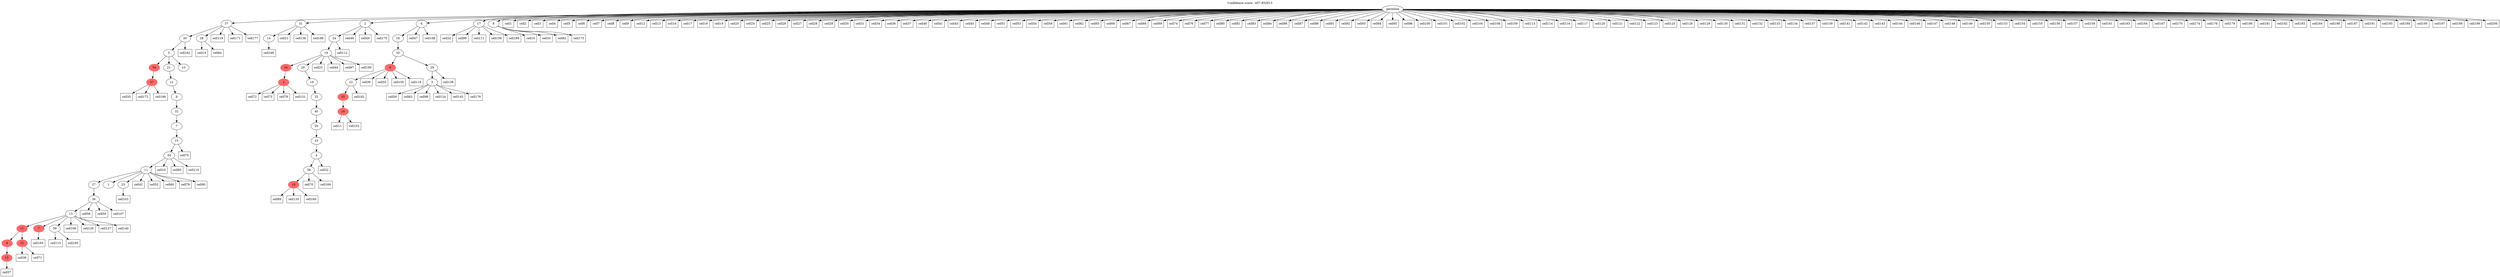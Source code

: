 digraph g {
	"50" -> "51";
	"51" [color=indianred1, style=filled, label="37"];
	"46" -> "47";
	"47" [color=indianred1, style=filled, label="15"];
	"44" -> "45";
	"45" [color=indianred1, style=filled, label="32"];
	"44" -> "46";
	"46" [color=indianred1, style=filled, label="9"];
	"41" -> "42";
	"42" [color=indianred1, style=filled, label="7"];
	"41" -> "43";
	"43" [label="39"];
	"41" -> "44";
	"44" [color=indianred1, style=filled, label="11"];
	"40" -> "41";
	"41" [label="13"];
	"39" -> "40";
	"40" [label="36"];
	"38" -> "39";
	"39" [label="27"];
	"38" -> "48";
	"48" [label="1"];
	"38" -> "49";
	"49" [label="23"];
	"37" -> "38";
	"38" [label="11"];
	"36" -> "37";
	"37" [label="34"];
	"35" -> "36";
	"36" [label="15"];
	"34" -> "35";
	"35" [label="7"];
	"33" -> "34";
	"34" [label="32"];
	"32" -> "33";
	"33" [label="9"];
	"31" -> "32";
	"32" [label="12"];
	"30" -> "31";
	"31" [label="21"];
	"30" -> "50";
	"50" [color=indianred1, style=filled, label="30"];
	"30" -> "52";
	"52" [label="10"];
	"29" -> "30";
	"30" [label="5"];
	"28" -> "29";
	"29" [label="30"];
	"28" -> "53";
	"53" [label="28"];
	"24" -> "25";
	"25" [label="14"];
	"22" -> "23";
	"23" [color=indianred1, style=filled, label="2"];
	"20" -> "21";
	"21" [color=indianred1, style=filled, label="19"];
	"19" -> "20";
	"20" [label="38"];
	"18" -> "19";
	"19" [label="4"];
	"17" -> "18";
	"18" [label="33"];
	"16" -> "17";
	"17" [label="26"];
	"15" -> "16";
	"16" [label="40"];
	"14" -> "15";
	"15" [label="25"];
	"13" -> "14";
	"14" [label="18"];
	"12" -> "13";
	"13" [label="20"];
	"12" -> "22";
	"22" [color=indianred1, style=filled, label="24"];
	"11" -> "12";
	"12" [label="19"];
	"10" -> "11";
	"11" [label="24"];
	"8" -> "9";
	"9" [color=indianred1, style=filled, label="16"];
	"7" -> "8";
	"8" [color=indianred1, style=filled, label="35"];
	"6" -> "7";
	"7" [label="22"];
	"4" -> "5";
	"5" [label="3"];
	"3" -> "4";
	"4" [label="29"];
	"3" -> "6";
	"6" [color=indianred1, style=filled, label="6"];
	"2" -> "3";
	"3" [label="35"];
	"1" -> "2";
	"2" [label="16"];
	"0" -> "1";
	"1" [label="6"];
	"0" -> "10";
	"10" [label="2"];
	"0" -> "24";
	"24" [label="31"];
	"0" -> "26";
	"26" [label="17"];
	"0" -> "27";
	"27" [label="8"];
	"0" -> "28";
	"28" [label="37"];
	"0" [label="germline"];
	"0" -> "cell1";
	"cell1" [shape=box];
	"0" -> "cell2";
	"cell2" [shape=box];
	"0" -> "cell3";
	"cell3" [shape=box];
	"0" -> "cell4";
	"cell4" [shape=box];
	"0" -> "cell5";
	"cell5" [shape=box];
	"0" -> "cell6";
	"cell6" [shape=box];
	"0" -> "cell7";
	"cell7" [shape=box];
	"0" -> "cell8";
	"cell8" [shape=box];
	"0" -> "cell9";
	"cell9" [shape=box];
	"37" -> "cell10";
	"cell10" [shape=box];
	"9" -> "cell11";
	"cell11" [shape=box];
	"0" -> "cell12";
	"cell12" [shape=box];
	"0" -> "cell13";
	"cell13" [shape=box];
	"53" -> "cell14";
	"cell14" [shape=box];
	"27" -> "cell15";
	"cell15" [shape=box];
	"0" -> "cell16";
	"cell16" [shape=box];
	"0" -> "cell17";
	"cell17" [shape=box];
	"0" -> "cell18";
	"cell18" [shape=box];
	"0" -> "cell19";
	"cell19" [shape=box];
	"0" -> "cell20";
	"cell20" [shape=box];
	"24" -> "cell21";
	"cell21" [shape=box];
	"26" -> "cell22";
	"cell22" [shape=box];
	"12" -> "cell23";
	"cell23" [shape=box];
	"0" -> "cell24";
	"cell24" [shape=box];
	"0" -> "cell25";
	"cell25" [shape=box];
	"0" -> "cell26";
	"cell26" [shape=box];
	"0" -> "cell27";
	"cell27" [shape=box];
	"0" -> "cell28";
	"cell28" [shape=box];
	"0" -> "cell29";
	"cell29" [shape=box];
	"0" -> "cell30";
	"cell30" [shape=box];
	"0" -> "cell31";
	"cell31" [shape=box];
	"19" -> "cell32";
	"cell32" [shape=box];
	"27" -> "cell33";
	"cell33" [shape=box];
	"0" -> "cell34";
	"cell34" [shape=box];
	"51" -> "cell35";
	"cell35" [shape=box];
	"0" -> "cell36";
	"cell36" [shape=box];
	"0" -> "cell37";
	"cell37" [shape=box];
	"45" -> "cell38";
	"cell38" [shape=box];
	"6" -> "cell39";
	"cell39" [shape=box];
	"0" -> "cell40";
	"cell40" [shape=box];
	"0" -> "cell41";
	"cell41" [shape=box];
	"38" -> "cell42";
	"cell42" [shape=box];
	"0" -> "cell43";
	"cell43" [shape=box];
	"12" -> "cell44";
	"cell44" [shape=box];
	"0" -> "cell45";
	"cell45" [shape=box];
	"10" -> "cell46";
	"cell46" [shape=box];
	"1" -> "cell47";
	"cell47" [shape=box];
	"0" -> "cell48";
	"cell48" [shape=box];
	"10" -> "cell49";
	"cell49" [shape=box];
	"5" -> "cell50";
	"cell50" [shape=box];
	"0" -> "cell51";
	"cell51" [shape=box];
	"38" -> "cell52";
	"cell52" [shape=box];
	"0" -> "cell53";
	"cell53" [shape=box];
	"0" -> "cell54";
	"cell54" [shape=box];
	"6" -> "cell55";
	"cell55" [shape=box];
	"40" -> "cell56";
	"cell56" [shape=box];
	"47" -> "cell57";
	"cell57" [shape=box];
	"0" -> "cell58";
	"cell58" [shape=box];
	"40" -> "cell59";
	"cell59" [shape=box];
	"38" -> "cell60";
	"cell60" [shape=box];
	"0" -> "cell61";
	"cell61" [shape=box];
	"0" -> "cell62";
	"cell62" [shape=box];
	"5" -> "cell63";
	"cell63" [shape=box];
	"53" -> "cell64";
	"cell64" [shape=box];
	"0" -> "cell65";
	"cell65" [shape=box];
	"0" -> "cell66";
	"cell66" [shape=box];
	"0" -> "cell67";
	"cell67" [shape=box];
	"0" -> "cell68";
	"cell68" [shape=box];
	"0" -> "cell69";
	"cell69" [shape=box];
	"20" -> "cell70";
	"cell70" [shape=box];
	"45" -> "cell71";
	"cell71" [shape=box];
	"23" -> "cell72";
	"cell72" [shape=box];
	"23" -> "cell73";
	"cell73" [shape=box];
	"0" -> "cell74";
	"cell74" [shape=box];
	"36" -> "cell75";
	"cell75" [shape=box];
	"0" -> "cell76";
	"cell76" [shape=box];
	"0" -> "cell77";
	"cell77" [shape=box];
	"23" -> "cell78";
	"cell78" [shape=box];
	"38" -> "cell79";
	"cell79" [shape=box];
	"0" -> "cell80";
	"cell80" [shape=box];
	"0" -> "cell81";
	"cell81" [shape=box];
	"27" -> "cell82";
	"cell82" [shape=box];
	"0" -> "cell83";
	"cell83" [shape=box];
	"0" -> "cell84";
	"cell84" [shape=box];
	"37" -> "cell85";
	"cell85" [shape=box];
	"0" -> "cell86";
	"cell86" [shape=box];
	"0" -> "cell87";
	"cell87" [shape=box];
	"0" -> "cell88";
	"cell88" [shape=box];
	"21" -> "cell89";
	"cell89" [shape=box];
	"38" -> "cell90";
	"cell90" [shape=box];
	"0" -> "cell91";
	"cell91" [shape=box];
	"0" -> "cell92";
	"cell92" [shape=box];
	"0" -> "cell93";
	"cell93" [shape=box];
	"0" -> "cell94";
	"cell94" [shape=box];
	"0" -> "cell95";
	"cell95" [shape=box];
	"0" -> "cell96";
	"cell96" [shape=box];
	"12" -> "cell97";
	"cell97" [shape=box];
	"5" -> "cell98";
	"cell98" [shape=box];
	"26" -> "cell99";
	"cell99" [shape=box];
	"0" -> "cell100";
	"cell100" [shape=box];
	"0" -> "cell101";
	"cell101" [shape=box];
	"0" -> "cell102";
	"cell102" [shape=box];
	"49" -> "cell103";
	"cell103" [shape=box];
	"0" -> "cell104";
	"cell104" [shape=box];
	"6" -> "cell105";
	"cell105" [shape=box];
	"41" -> "cell106";
	"cell106" [shape=box];
	"40" -> "cell107";
	"cell107" [shape=box];
	"0" -> "cell108";
	"cell108" [shape=box];
	"0" -> "cell109";
	"cell109" [shape=box];
	"37" -> "cell110";
	"cell110" [shape=box];
	"26" -> "cell111";
	"cell111" [shape=box];
	"11" -> "cell112";
	"cell112" [shape=box];
	"0" -> "cell113";
	"cell113" [shape=box];
	"0" -> "cell114";
	"cell114" [shape=box];
	"43" -> "cell115";
	"cell115" [shape=box];
	"0" -> "cell116";
	"cell116" [shape=box];
	"0" -> "cell117";
	"cell117" [shape=box];
	"6" -> "cell118";
	"cell118" [shape=box];
	"28" -> "cell119";
	"cell119" [shape=box];
	"0" -> "cell120";
	"cell120" [shape=box];
	"0" -> "cell121";
	"cell121" [shape=box];
	"0" -> "cell122";
	"cell122" [shape=box];
	"0" -> "cell123";
	"cell123" [shape=box];
	"5" -> "cell124";
	"cell124" [shape=box];
	"0" -> "cell125";
	"cell125" [shape=box];
	"41" -> "cell126";
	"cell126" [shape=box];
	"41" -> "cell127";
	"cell127" [shape=box];
	"0" -> "cell128";
	"cell128" [shape=box];
	"0" -> "cell129";
	"cell129" [shape=box];
	"0" -> "cell130";
	"cell130" [shape=box];
	"0" -> "cell131";
	"cell131" [shape=box];
	"0" -> "cell132";
	"cell132" [shape=box];
	"0" -> "cell133";
	"cell133" [shape=box];
	"0" -> "cell134";
	"cell134" [shape=box];
	"21" -> "cell135";
	"cell135" [shape=box];
	"24" -> "cell136";
	"cell136" [shape=box];
	"0" -> "cell137";
	"cell137" [shape=box];
	"4" -> "cell138";
	"cell138" [shape=box];
	"0" -> "cell139";
	"cell139" [shape=box];
	"41" -> "cell140";
	"cell140" [shape=box];
	"0" -> "cell141";
	"cell141" [shape=box];
	"0" -> "cell142";
	"cell142" [shape=box];
	"0" -> "cell143";
	"cell143" [shape=box];
	"0" -> "cell144";
	"cell144" [shape=box];
	"5" -> "cell145";
	"cell145" [shape=box];
	"0" -> "cell146";
	"cell146" [shape=box];
	"0" -> "cell147";
	"cell147" [shape=box];
	"0" -> "cell148";
	"cell148" [shape=box];
	"0" -> "cell149";
	"cell149" [shape=box];
	"0" -> "cell150";
	"cell150" [shape=box];
	"23" -> "cell151";
	"cell151" [shape=box];
	"9" -> "cell152";
	"cell152" [shape=box];
	"0" -> "cell153";
	"cell153" [shape=box];
	"0" -> "cell154";
	"cell154" [shape=box];
	"0" -> "cell155";
	"cell155" [shape=box];
	"0" -> "cell156";
	"cell156" [shape=box];
	"0" -> "cell157";
	"cell157" [shape=box];
	"26" -> "cell158";
	"cell158" [shape=box];
	"0" -> "cell159";
	"cell159" [shape=box];
	"21" -> "cell160";
	"cell160" [shape=box];
	"0" -> "cell161";
	"cell161" [shape=box];
	"29" -> "cell162";
	"cell162" [shape=box];
	"0" -> "cell163";
	"cell163" [shape=box];
	"0" -> "cell164";
	"cell164" [shape=box];
	"42" -> "cell165";
	"cell165" [shape=box];
	"25" -> "cell166";
	"cell166" [shape=box];
	"0" -> "cell167";
	"cell167" [shape=box];
	"1" -> "cell168";
	"cell168" [shape=box];
	"20" -> "cell169";
	"cell169" [shape=box];
	"0" -> "cell170";
	"cell170" [shape=box];
	"28" -> "cell171";
	"cell171" [shape=box];
	"51" -> "cell172";
	"cell172" [shape=box];
	"27" -> "cell173";
	"cell173" [shape=box];
	"0" -> "cell174";
	"cell174" [shape=box];
	"10" -> "cell175";
	"cell175" [shape=box];
	"0" -> "cell176";
	"cell176" [shape=box];
	"28" -> "cell177";
	"cell177" [shape=box];
	"5" -> "cell178";
	"cell178" [shape=box];
	"0" -> "cell179";
	"cell179" [shape=box];
	"0" -> "cell180";
	"cell180" [shape=box];
	"0" -> "cell181";
	"cell181" [shape=box];
	"0" -> "cell182";
	"cell182" [shape=box];
	"0" -> "cell183";
	"cell183" [shape=box];
	"0" -> "cell184";
	"cell184" [shape=box];
	"43" -> "cell185";
	"cell185" [shape=box];
	"0" -> "cell186";
	"cell186" [shape=box];
	"0" -> "cell187";
	"cell187" [shape=box];
	"24" -> "cell188";
	"cell188" [shape=box];
	"26" -> "cell189";
	"cell189" [shape=box];
	"12" -> "cell190";
	"cell190" [shape=box];
	"0" -> "cell191";
	"cell191" [shape=box];
	"7" -> "cell192";
	"cell192" [shape=box];
	"0" -> "cell193";
	"cell193" [shape=box];
	"0" -> "cell194";
	"cell194" [shape=box];
	"0" -> "cell195";
	"cell195" [shape=box];
	"51" -> "cell196";
	"cell196" [shape=box];
	"0" -> "cell197";
	"cell197" [shape=box];
	"0" -> "cell198";
	"cell198" [shape=box];
	"0" -> "cell199";
	"cell199" [shape=box];
	"0" -> "cell200";
	"cell200" [shape=box];
	labelloc="t";
	label="Confidence score: -457.852913";
}
